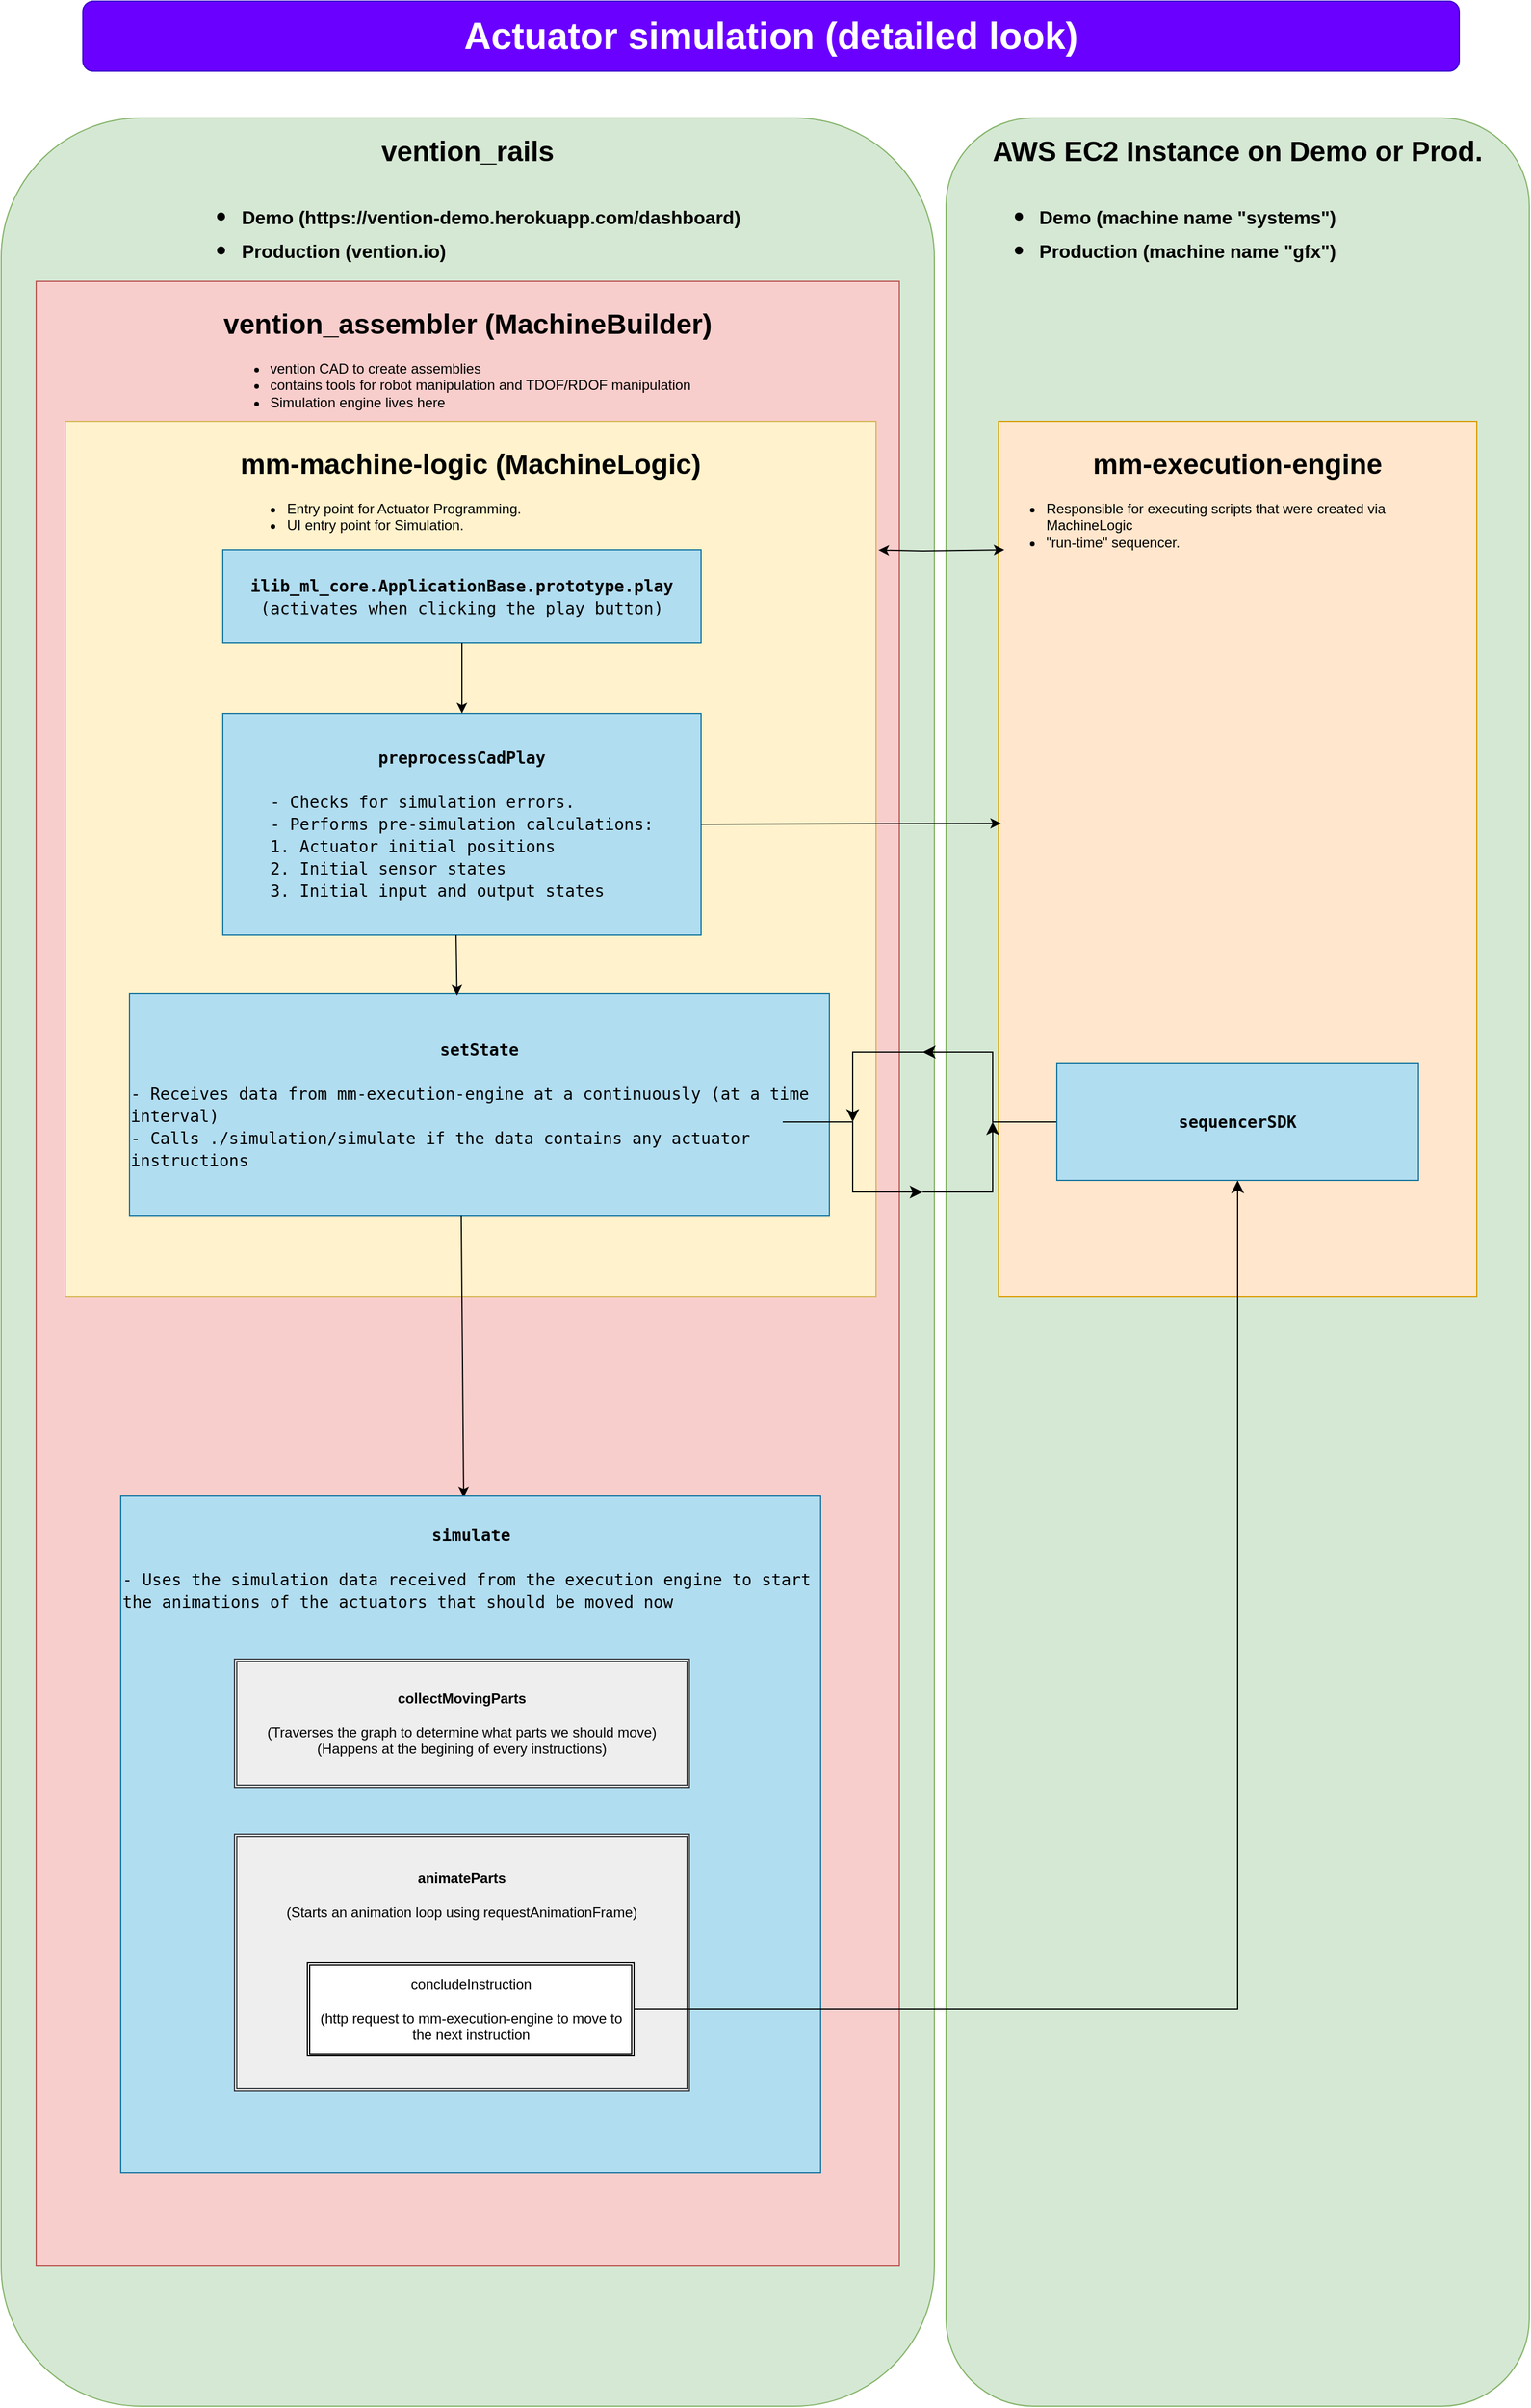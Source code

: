 <mxfile version="21.1.8" type="github">
  <diagram id="pa1MhY5LQwv4QzBGR7po" name="Page-1">
    <mxGraphModel dx="1505" dy="2575" grid="1" gridSize="10" guides="1" tooltips="1" connect="1" arrows="1" fold="1" page="1" pageScale="1" pageWidth="1200" pageHeight="1600" math="0" shadow="0">
      <root>
        <mxCell id="0" />
        <mxCell id="1" parent="0" />
        <mxCell id="BOUHQt-WAckXpttMmlNX-43" value="&lt;span style=&quot;background-color: initial; text-align: left;&quot;&gt;&lt;span style=&quot;font-size: 24px;&quot;&gt;&lt;b&gt;vention_rails&lt;br&gt;&lt;ul&gt;&lt;li&gt;&lt;span style=&quot;background-color: initial; font-size: 16px; text-align: left;&quot;&gt;Demo (https://vention-demo.herokuapp.com/dashboard)&lt;/span&gt;&lt;/li&gt;&lt;li&gt;&lt;span style=&quot;background-color: initial; font-size: 16px; text-align: left;&quot;&gt;Production (vention.io)&lt;/span&gt;&lt;/li&gt;&lt;/ul&gt;&lt;/b&gt;&lt;/span&gt;&lt;/span&gt;" style="rounded=1;whiteSpace=wrap;html=1;fontSize=32;horizontal=1;verticalAlign=top;fillColor=#d5e8d4;strokeColor=#82b366;" parent="1" vertex="1">
          <mxGeometry x="10" y="10" width="800" height="1960" as="geometry" />
        </mxCell>
        <mxCell id="BOUHQt-WAckXpttMmlNX-37" value="&lt;span style=&quot;background-color: initial; text-align: left;&quot;&gt;&lt;span style=&quot;font-size: 24px;&quot;&gt;&lt;b&gt;AWS EC2 Instance on Demo or Prod.&lt;br&gt;&lt;ul&gt;&lt;li&gt;&lt;span style=&quot;background-color: initial; font-size: 16px; text-align: left;&quot;&gt;Demo (machine name &quot;systems&quot;)&lt;/span&gt;&lt;/li&gt;&lt;li&gt;&lt;span style=&quot;background-color: initial; font-size: 16px; text-align: left;&quot;&gt;Production (machine name &quot;gfx&quot;)&lt;/span&gt;&lt;/li&gt;&lt;/ul&gt;&lt;/b&gt;&lt;/span&gt;&lt;/span&gt;" style="rounded=1;whiteSpace=wrap;html=1;fontSize=32;horizontal=1;verticalAlign=top;fillColor=#d5e8d4;strokeColor=#82b366;" parent="1" vertex="1">
          <mxGeometry x="820" y="10" width="500" height="1960" as="geometry" />
        </mxCell>
        <mxCell id="5oR6hSTxiuA2qhFnlqOt-3" value="&lt;h1&gt;vention_assembler (MachineBuilder)&lt;/h1&gt;&lt;ul&gt;&lt;li style=&quot;text-align: left&quot;&gt;vention CAD to create assemblies&lt;/li&gt;&lt;li style=&quot;text-align: left&quot;&gt;contains tools for robot manipulation and TDOF/RDOF manipulation&lt;/li&gt;&lt;li style=&quot;text-align: left&quot;&gt;Simulation engine lives here&lt;/li&gt;&lt;/ul&gt;&lt;p&gt;&lt;/p&gt;" style="whiteSpace=wrap;html=1;fillColor=#f8cecc;strokeColor=#b85450;verticalAlign=top;" parent="1" vertex="1">
          <mxGeometry x="40" y="150" width="740" height="1700" as="geometry" />
        </mxCell>
        <mxCell id="5oR6hSTxiuA2qhFnlqOt-4" value="&lt;h1&gt;mm-machine-logic (MachineLogic)&lt;/h1&gt;&lt;div style=&quot;text-align: left&quot;&gt;&lt;ul&gt;&lt;li&gt;&lt;span&gt;Entry point for Actuator Programming.&lt;/span&gt;&lt;/li&gt;&lt;li&gt;&lt;span&gt;UI entry point for Simulation.&lt;/span&gt;&lt;/li&gt;&lt;/ul&gt;&lt;p&gt;&lt;/p&gt;&lt;p&gt;&lt;/p&gt;&lt;/div&gt;" style="rounded=0;whiteSpace=wrap;html=1;fillColor=#fff2cc;strokeColor=#d6b656;verticalAlign=top;" parent="1" vertex="1">
          <mxGeometry x="65" y="270" width="695" height="750" as="geometry" />
        </mxCell>
        <mxCell id="BOUHQt-WAckXpttMmlNX-3" value="Actuator simulation (detailed look)" style="rounded=1;whiteSpace=wrap;html=1;fontStyle=1;fontSize=32;fillColor=#6a00ff;fontColor=#ffffff;strokeColor=#3700CC;" parent="1" vertex="1">
          <mxGeometry x="80" y="-90" width="1180" height="60" as="geometry" />
        </mxCell>
        <mxCell id="BOUHQt-WAckXpttMmlNX-15" value="&lt;h1&gt;mm-execution-engine&lt;/h1&gt;&lt;div&gt;&lt;ul&gt;&lt;li style=&quot;text-align: left&quot;&gt;Responsible for executing scripts that were created via MachineLogic&lt;/li&gt;&lt;li style=&quot;text-align: left&quot;&gt;&quot;run-time&quot; sequencer.&lt;/li&gt;&lt;/ul&gt;&lt;/div&gt;" style="rounded=0;whiteSpace=wrap;html=1;verticalAlign=top;fillColor=#ffe6cc;strokeColor=#d79b00;" parent="1" vertex="1">
          <mxGeometry x="865" y="270" width="410" height="750" as="geometry" />
        </mxCell>
        <mxCell id="Htf-oD9SOvGJnkaf1L8Y-1" value="" style="endArrow=classic;startArrow=classic;html=1;rounded=0;exitX=1.003;exitY=0.147;exitDx=0;exitDy=0;exitPerimeter=0;" parent="1" source="5oR6hSTxiuA2qhFnlqOt-4" edge="1">
          <mxGeometry width="50" height="50" relative="1" as="geometry">
            <mxPoint x="590" y="370" as="sourcePoint" />
            <mxPoint x="870" y="380" as="targetPoint" />
            <Array as="points">
              <mxPoint x="800" y="381" />
            </Array>
          </mxGeometry>
        </mxCell>
        <mxCell id="QDnu9C698AicZpKBKplf-1" value="&lt;div style=&quot;font-family: &amp;quot;Droid Sans Mono&amp;quot;, &amp;quot;monospace&amp;quot;, monospace; font-size: 14px; line-height: 19px;&quot;&gt;&lt;b&gt;ilib_ml_core.ApplicationBase.prototype.play&lt;/b&gt;&lt;/div&gt;&lt;div style=&quot;font-family: &amp;quot;Droid Sans Mono&amp;quot;, &amp;quot;monospace&amp;quot;, monospace; font-size: 14px; line-height: 19px;&quot;&gt;(activates when clicking the play button)&lt;/div&gt;" style="rounded=0;whiteSpace=wrap;html=1;fillColor=#b1ddf0;strokeColor=#10739e;" vertex="1" parent="1">
          <mxGeometry x="200" y="380" width="410" height="80" as="geometry" />
        </mxCell>
        <mxCell id="QDnu9C698AicZpKBKplf-2" value="" style="endArrow=classic;html=1;rounded=0;exitX=0.5;exitY=1;exitDx=0;exitDy=0;" edge="1" parent="1" source="QDnu9C698AicZpKBKplf-1" target="QDnu9C698AicZpKBKplf-3">
          <mxGeometry width="50" height="50" relative="1" as="geometry">
            <mxPoint x="620" y="520" as="sourcePoint" />
            <mxPoint x="670" y="470" as="targetPoint" />
          </mxGeometry>
        </mxCell>
        <mxCell id="QDnu9C698AicZpKBKplf-3" value="&lt;div style=&quot;font-family: &amp;quot;Droid Sans Mono&amp;quot;, &amp;quot;monospace&amp;quot;, monospace; font-size: 14px; line-height: 19px;&quot;&gt;&lt;b&gt;preprocessCadPlay&lt;/b&gt;&lt;/div&gt;&lt;div style=&quot;font-family: &amp;quot;Droid Sans Mono&amp;quot;, &amp;quot;monospace&amp;quot;, monospace; font-size: 14px; line-height: 19px;&quot;&gt;&lt;br&gt;&lt;/div&gt;&lt;div style=&quot;text-align: left; font-family: &amp;quot;Droid Sans Mono&amp;quot;, &amp;quot;monospace&amp;quot;, monospace; font-size: 14px; line-height: 19px;&quot;&gt;- Checks for simulation errors.&lt;br&gt;&lt;/div&gt;&lt;div style=&quot;text-align: left; font-family: &amp;quot;Droid Sans Mono&amp;quot;, &amp;quot;monospace&amp;quot;, monospace; font-size: 14px; line-height: 19px;&quot;&gt;- Performs pre-simulation calculations:&lt;/div&gt;&lt;div style=&quot;text-align: left; font-family: &amp;quot;Droid Sans Mono&amp;quot;, &amp;quot;monospace&amp;quot;, monospace; font-size: 14px; line-height: 19px;&quot;&gt;1.&amp;nbsp;&lt;span style=&quot;background-color: initial;&quot;&gt;Actuator initial positions&lt;/span&gt;&lt;/div&gt;&lt;div style=&quot;text-align: left; font-family: &amp;quot;Droid Sans Mono&amp;quot;, &amp;quot;monospace&amp;quot;, monospace; font-size: 14px; line-height: 19px;&quot;&gt;2. Initial sensor states&lt;/div&gt;&lt;div style=&quot;text-align: left; font-family: &amp;quot;Droid Sans Mono&amp;quot;, &amp;quot;monospace&amp;quot;, monospace; font-size: 14px; line-height: 19px;&quot;&gt;3. Initial input and output states&lt;/div&gt;" style="rounded=0;whiteSpace=wrap;html=1;fillColor=#b1ddf0;strokeColor=#10739e;" vertex="1" parent="1">
          <mxGeometry x="200" y="520" width="410" height="190" as="geometry" />
        </mxCell>
        <mxCell id="QDnu9C698AicZpKBKplf-5" value="&lt;div style=&quot;font-family: &amp;quot;Droid Sans Mono&amp;quot;, &amp;quot;monospace&amp;quot;, monospace; font-size: 14px; line-height: 19px;&quot;&gt;&lt;b&gt;setState&lt;/b&gt;&lt;/div&gt;&lt;div style=&quot;font-family: &amp;quot;Droid Sans Mono&amp;quot;, &amp;quot;monospace&amp;quot;, monospace; font-size: 14px; line-height: 19px;&quot;&gt;&lt;br&gt;&lt;/div&gt;&lt;div style=&quot;text-align: left; font-family: &amp;quot;Droid Sans Mono&amp;quot;, &amp;quot;monospace&amp;quot;, monospace; font-size: 14px; line-height: 19px;&quot;&gt;- Receives data from mm-execution-engine at a continuously (at a time interval)&lt;br&gt;&lt;/div&gt;&lt;div style=&quot;text-align: left; font-family: &amp;quot;Droid Sans Mono&amp;quot;, &amp;quot;monospace&amp;quot;, monospace; font-size: 14px; line-height: 19px;&quot;&gt;- Calls ./simulation/simulate if the data contains any actuator instructions&lt;/div&gt;" style="rounded=0;whiteSpace=wrap;html=1;fillColor=#b1ddf0;strokeColor=#10739e;" vertex="1" parent="1">
          <mxGeometry x="120" y="760" width="600" height="190" as="geometry" />
        </mxCell>
        <mxCell id="QDnu9C698AicZpKBKplf-6" value="" style="endArrow=classic;html=1;rounded=0;exitX=0.5;exitY=1;exitDx=0;exitDy=0;entryX=0.468;entryY=0.009;entryDx=0;entryDy=0;entryPerimeter=0;" edge="1" parent="1" target="QDnu9C698AicZpKBKplf-5">
          <mxGeometry width="50" height="50" relative="1" as="geometry">
            <mxPoint x="400" y="710" as="sourcePoint" />
            <mxPoint x="400" y="770" as="targetPoint" />
          </mxGeometry>
        </mxCell>
        <mxCell id="QDnu9C698AicZpKBKplf-7" value="" style="endArrow=classic;html=1;rounded=0;exitX=1;exitY=0.5;exitDx=0;exitDy=0;entryX=0.005;entryY=0.459;entryDx=0;entryDy=0;entryPerimeter=0;" edge="1" parent="1" source="QDnu9C698AicZpKBKplf-3" target="BOUHQt-WAckXpttMmlNX-15">
          <mxGeometry width="50" height="50" relative="1" as="geometry">
            <mxPoint x="620" y="750" as="sourcePoint" />
            <mxPoint x="670" y="700" as="targetPoint" />
          </mxGeometry>
        </mxCell>
        <mxCell id="QDnu9C698AicZpKBKplf-10" value="" style="edgeStyle=segmentEdgeStyle;endArrow=classic;html=1;curved=0;rounded=0;endSize=8;startSize=8;" edge="1" parent="1">
          <mxGeometry width="50" height="50" relative="1" as="geometry">
            <mxPoint x="800" y="930" as="sourcePoint" />
            <mxPoint x="860" y="870" as="targetPoint" />
          </mxGeometry>
        </mxCell>
        <mxCell id="QDnu9C698AicZpKBKplf-11" value="" style="edgeStyle=elbowEdgeStyle;elbow=horizontal;endArrow=classic;html=1;curved=0;rounded=0;endSize=8;startSize=8;" edge="1" parent="1">
          <mxGeometry width="50" height="50" relative="1" as="geometry">
            <mxPoint x="680" y="870" as="sourcePoint" />
            <mxPoint x="800" y="930" as="targetPoint" />
          </mxGeometry>
        </mxCell>
        <mxCell id="QDnu9C698AicZpKBKplf-12" value="" style="edgeStyle=elbowEdgeStyle;elbow=horizontal;endArrow=classic;html=1;curved=0;rounded=0;endSize=8;startSize=8;" edge="1" parent="1">
          <mxGeometry width="50" height="50" relative="1" as="geometry">
            <mxPoint x="920" y="870" as="sourcePoint" />
            <mxPoint x="800" y="810" as="targetPoint" />
          </mxGeometry>
        </mxCell>
        <mxCell id="QDnu9C698AicZpKBKplf-13" value="" style="edgeStyle=segmentEdgeStyle;endArrow=classic;html=1;curved=0;rounded=0;endSize=8;startSize=8;" edge="1" parent="1">
          <mxGeometry width="50" height="50" relative="1" as="geometry">
            <mxPoint x="810" y="810" as="sourcePoint" />
            <mxPoint x="740" y="870" as="targetPoint" />
          </mxGeometry>
        </mxCell>
        <mxCell id="QDnu9C698AicZpKBKplf-14" value="" style="endArrow=classic;html=1;rounded=0;exitX=0.474;exitY=0.999;exitDx=0;exitDy=0;exitPerimeter=0;entryX=0.49;entryY=0.003;entryDx=0;entryDy=0;entryPerimeter=0;" edge="1" parent="1" source="QDnu9C698AicZpKBKplf-5" target="QDnu9C698AicZpKBKplf-15">
          <mxGeometry width="50" height="50" relative="1" as="geometry">
            <mxPoint x="620" y="1030" as="sourcePoint" />
            <mxPoint x="404" y="1200" as="targetPoint" />
          </mxGeometry>
        </mxCell>
        <mxCell id="QDnu9C698AicZpKBKplf-15" value="&lt;div style=&quot;font-family: &amp;quot;Droid Sans Mono&amp;quot;, &amp;quot;monospace&amp;quot;, monospace; font-size: 14px; line-height: 19px;&quot;&gt;&lt;b&gt;simulate&lt;/b&gt;&lt;/div&gt;&lt;div style=&quot;font-family: &amp;quot;Droid Sans Mono&amp;quot;, &amp;quot;monospace&amp;quot;, monospace; font-size: 14px; line-height: 19px;&quot;&gt;&lt;br&gt;&lt;/div&gt;&lt;div style=&quot;text-align: left; font-family: &amp;quot;Droid Sans Mono&amp;quot;, &amp;quot;monospace&amp;quot;, monospace; font-size: 14px; line-height: 19px;&quot;&gt;- Uses the simulation data received from the execution engine to start the animations of the actuators that should be moved now&lt;br&gt;&lt;/div&gt;&lt;div style=&quot;text-align: left; font-family: &amp;quot;Droid Sans Mono&amp;quot;, &amp;quot;monospace&amp;quot;, monospace; font-size: 14px; line-height: 19px;&quot;&gt;&lt;br&gt;&lt;/div&gt;&lt;div style=&quot;text-align: left; font-family: &amp;quot;Droid Sans Mono&amp;quot;, &amp;quot;monospace&amp;quot;, monospace; font-size: 14px; line-height: 19px;&quot;&gt;&lt;br&gt;&lt;/div&gt;&lt;div style=&quot;text-align: left; font-family: &amp;quot;Droid Sans Mono&amp;quot;, &amp;quot;monospace&amp;quot;, monospace; font-size: 14px; line-height: 19px;&quot;&gt;&lt;br&gt;&lt;/div&gt;&lt;div style=&quot;text-align: left; font-family: &amp;quot;Droid Sans Mono&amp;quot;, &amp;quot;monospace&amp;quot;, monospace; font-size: 14px; line-height: 19px;&quot;&gt;&lt;br&gt;&lt;/div&gt;&lt;div style=&quot;text-align: left; font-family: &amp;quot;Droid Sans Mono&amp;quot;, &amp;quot;monospace&amp;quot;, monospace; font-size: 14px; line-height: 19px;&quot;&gt;&lt;br&gt;&lt;/div&gt;&lt;div style=&quot;text-align: left; font-family: &amp;quot;Droid Sans Mono&amp;quot;, &amp;quot;monospace&amp;quot;, monospace; font-size: 14px; line-height: 19px;&quot;&gt;&lt;br&gt;&lt;/div&gt;&lt;div style=&quot;text-align: left; font-family: &amp;quot;Droid Sans Mono&amp;quot;, &amp;quot;monospace&amp;quot;, monospace; font-size: 14px; line-height: 19px;&quot;&gt;&lt;br&gt;&lt;/div&gt;&lt;div style=&quot;text-align: left; font-family: &amp;quot;Droid Sans Mono&amp;quot;, &amp;quot;monospace&amp;quot;, monospace; font-size: 14px; line-height: 19px;&quot;&gt;&lt;br&gt;&lt;/div&gt;&lt;div style=&quot;text-align: left; font-family: &amp;quot;Droid Sans Mono&amp;quot;, &amp;quot;monospace&amp;quot;, monospace; font-size: 14px; line-height: 19px;&quot;&gt;&lt;br&gt;&lt;/div&gt;&lt;div style=&quot;text-align: left; font-family: &amp;quot;Droid Sans Mono&amp;quot;, &amp;quot;monospace&amp;quot;, monospace; font-size: 14px; line-height: 19px;&quot;&gt;&lt;br&gt;&lt;/div&gt;&lt;div style=&quot;text-align: left; font-family: &amp;quot;Droid Sans Mono&amp;quot;, &amp;quot;monospace&amp;quot;, monospace; font-size: 14px; line-height: 19px;&quot;&gt;&lt;br&gt;&lt;/div&gt;&lt;div style=&quot;text-align: left; font-family: &amp;quot;Droid Sans Mono&amp;quot;, &amp;quot;monospace&amp;quot;, monospace; font-size: 14px; line-height: 19px;&quot;&gt;&lt;br&gt;&lt;/div&gt;&lt;div style=&quot;text-align: left; font-family: &amp;quot;Droid Sans Mono&amp;quot;, &amp;quot;monospace&amp;quot;, monospace; font-size: 14px; line-height: 19px;&quot;&gt;&lt;br&gt;&lt;/div&gt;&lt;div style=&quot;text-align: left; font-family: &amp;quot;Droid Sans Mono&amp;quot;, &amp;quot;monospace&amp;quot;, monospace; font-size: 14px; line-height: 19px;&quot;&gt;&lt;br&gt;&lt;/div&gt;&lt;div style=&quot;text-align: left; font-family: &amp;quot;Droid Sans Mono&amp;quot;, &amp;quot;monospace&amp;quot;, monospace; font-size: 14px; line-height: 19px;&quot;&gt;&lt;br&gt;&lt;/div&gt;&lt;div style=&quot;text-align: left; font-family: &amp;quot;Droid Sans Mono&amp;quot;, &amp;quot;monospace&amp;quot;, monospace; font-size: 14px; line-height: 19px;&quot;&gt;&lt;br&gt;&lt;/div&gt;&lt;div style=&quot;text-align: left; font-family: &amp;quot;Droid Sans Mono&amp;quot;, &amp;quot;monospace&amp;quot;, monospace; font-size: 14px; line-height: 19px;&quot;&gt;&lt;br&gt;&lt;/div&gt;&lt;div style=&quot;text-align: left; font-family: &amp;quot;Droid Sans Mono&amp;quot;, &amp;quot;monospace&amp;quot;, monospace; font-size: 14px; line-height: 19px;&quot;&gt;&lt;br&gt;&lt;/div&gt;&lt;div style=&quot;text-align: left; font-family: &amp;quot;Droid Sans Mono&amp;quot;, &amp;quot;monospace&amp;quot;, monospace; font-size: 14px; line-height: 19px;&quot;&gt;&lt;br&gt;&lt;/div&gt;&lt;div style=&quot;text-align: left; font-family: &amp;quot;Droid Sans Mono&amp;quot;, &amp;quot;monospace&amp;quot;, monospace; font-size: 14px; line-height: 19px;&quot;&gt;&lt;br&gt;&lt;/div&gt;&lt;div style=&quot;text-align: left; font-family: &amp;quot;Droid Sans Mono&amp;quot;, &amp;quot;monospace&amp;quot;, monospace; font-size: 14px; line-height: 19px;&quot;&gt;&lt;br&gt;&lt;/div&gt;&lt;div style=&quot;text-align: left; font-family: &amp;quot;Droid Sans Mono&amp;quot;, &amp;quot;monospace&amp;quot;, monospace; font-size: 14px; line-height: 19px;&quot;&gt;&lt;br&gt;&lt;/div&gt;&lt;div style=&quot;text-align: left; font-family: &amp;quot;Droid Sans Mono&amp;quot;, &amp;quot;monospace&amp;quot;, monospace; font-size: 14px; line-height: 19px;&quot;&gt;&lt;br&gt;&lt;/div&gt;&lt;div style=&quot;text-align: left; font-family: &amp;quot;Droid Sans Mono&amp;quot;, &amp;quot;monospace&amp;quot;, monospace; font-size: 14px; line-height: 19px;&quot;&gt;&lt;br&gt;&lt;/div&gt;" style="rounded=0;whiteSpace=wrap;html=1;fillColor=#b1ddf0;strokeColor=#10739e;" vertex="1" parent="1">
          <mxGeometry x="112.5" y="1190" width="600" height="580" as="geometry" />
        </mxCell>
        <mxCell id="QDnu9C698AicZpKBKplf-16" value="&lt;div style=&quot;font-family: &amp;quot;Droid Sans Mono&amp;quot;, &amp;quot;monospace&amp;quot;, monospace; font-size: 14px; line-height: 19px;&quot;&gt;&lt;b&gt;sequencerSDK&lt;/b&gt;&lt;/div&gt;" style="rounded=0;whiteSpace=wrap;html=1;fillColor=#b1ddf0;strokeColor=#10739e;" vertex="1" parent="1">
          <mxGeometry x="915" y="820" width="310" height="100" as="geometry" />
        </mxCell>
        <mxCell id="QDnu9C698AicZpKBKplf-17" value="&lt;b&gt;collectMovingParts&lt;/b&gt;&lt;br&gt;&lt;br&gt;(Traverses the graph to determine what parts we should move)&lt;br&gt;(Happens at the begining of every instructions)" style="shape=ext;double=1;rounded=0;whiteSpace=wrap;html=1;fillColor=#eeeeee;strokeColor=#36393d;" vertex="1" parent="1">
          <mxGeometry x="210" y="1330" width="390" height="110" as="geometry" />
        </mxCell>
        <mxCell id="QDnu9C698AicZpKBKplf-18" value="&lt;b&gt;animateParts&lt;/b&gt;&lt;br&gt;&lt;br&gt;(Starts an animation loop using requestAnimationFrame)&lt;br&gt;&lt;br&gt;&lt;br&gt;&lt;br&gt;&lt;br&gt;&lt;br&gt;&lt;br&gt;&lt;br&gt;&lt;br&gt;" style="shape=ext;double=1;rounded=0;whiteSpace=wrap;html=1;fillColor=#eeeeee;strokeColor=#36393d;" vertex="1" parent="1">
          <mxGeometry x="210" y="1480" width="390" height="220" as="geometry" />
        </mxCell>
        <mxCell id="QDnu9C698AicZpKBKplf-19" value="concludeInstruction&lt;br&gt;&lt;br&gt;(http request to mm-execution-engine to move to the next instruction" style="shape=ext;double=1;rounded=0;whiteSpace=wrap;html=1;" vertex="1" parent="1">
          <mxGeometry x="272.5" y="1590" width="280" height="80" as="geometry" />
        </mxCell>
        <mxCell id="QDnu9C698AicZpKBKplf-20" value="" style="edgeStyle=segmentEdgeStyle;endArrow=classic;html=1;curved=0;rounded=0;endSize=8;startSize=8;" edge="1" parent="1" target="QDnu9C698AicZpKBKplf-16">
          <mxGeometry width="50" height="50" relative="1" as="geometry">
            <mxPoint x="552.5" y="1630" as="sourcePoint" />
            <mxPoint x="602.5" y="1580" as="targetPoint" />
          </mxGeometry>
        </mxCell>
      </root>
    </mxGraphModel>
  </diagram>
</mxfile>
